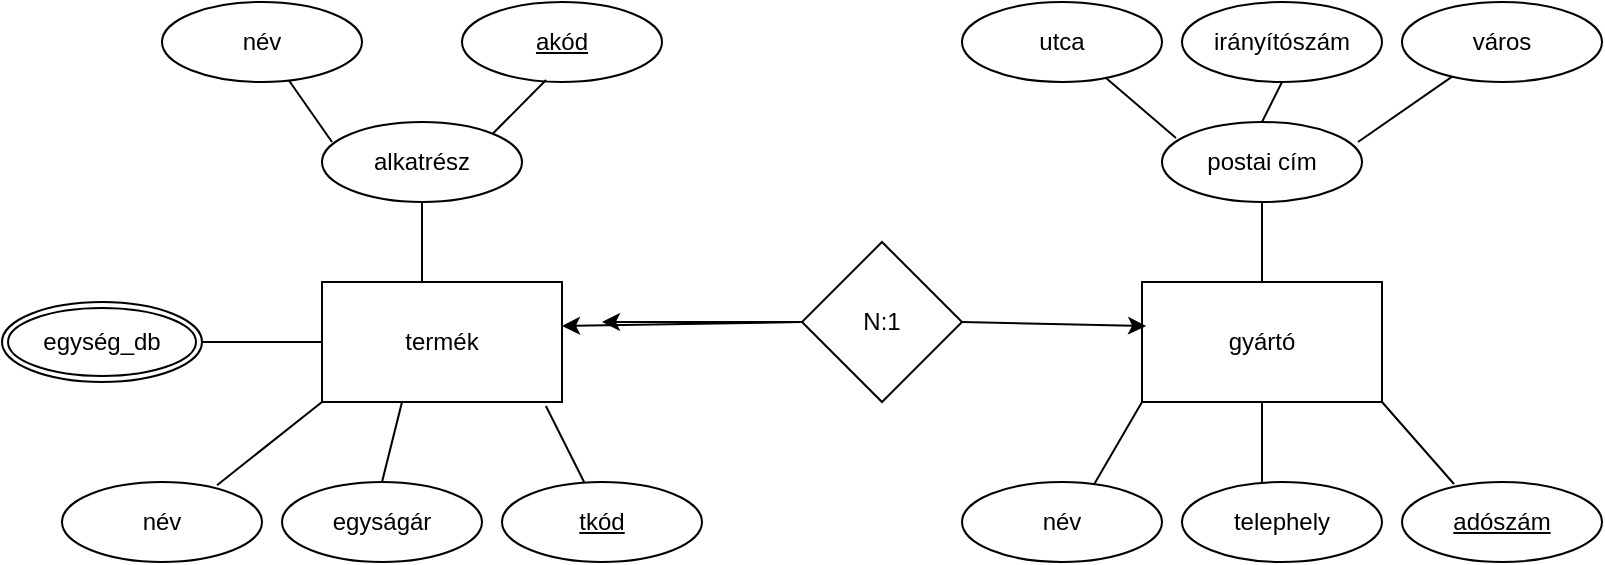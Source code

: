 <mxfile version="24.7.17">
  <diagram name="1 oldal" id="vmUsyePMQZYweRRiEQQP">
    <mxGraphModel grid="1" page="1" gridSize="10" guides="1" tooltips="1" connect="1" arrows="1" fold="1" pageScale="1" pageWidth="827" pageHeight="1169" math="0" shadow="0">
      <root>
        <mxCell id="0" />
        <mxCell id="1" parent="0" />
        <mxCell id="qFP3Wp-439jp2eT1_EQ2-5" value="gyártó" style="rounded=0;whiteSpace=wrap;html=1;" vertex="1" parent="1">
          <mxGeometry x="570" y="140" width="120" height="60" as="geometry" />
        </mxCell>
        <mxCell id="qFP3Wp-439jp2eT1_EQ2-6" value="N:1" style="rhombus;whiteSpace=wrap;html=1;" vertex="1" parent="1">
          <mxGeometry x="400" y="120" width="80" height="80" as="geometry" />
        </mxCell>
        <mxCell id="qFP3Wp-439jp2eT1_EQ2-10" value="termék" style="rounded=0;whiteSpace=wrap;html=1;" vertex="1" parent="1">
          <mxGeometry x="160" y="140" width="120" height="60" as="geometry" />
        </mxCell>
        <mxCell id="qFP3Wp-439jp2eT1_EQ2-12" value="név" style="ellipse;whiteSpace=wrap;html=1;" vertex="1" parent="1">
          <mxGeometry x="30" y="240" width="100" height="40" as="geometry" />
        </mxCell>
        <mxCell id="qFP3Wp-439jp2eT1_EQ2-14" value="egyságár" style="ellipse;whiteSpace=wrap;html=1;" vertex="1" parent="1">
          <mxGeometry x="140" y="240" width="100" height="40" as="geometry" />
        </mxCell>
        <mxCell id="qFP3Wp-439jp2eT1_EQ2-16" value="név" style="ellipse;whiteSpace=wrap;html=1;" vertex="1" parent="1">
          <mxGeometry x="480" y="240" width="100" height="40" as="geometry" />
        </mxCell>
        <mxCell id="qFP3Wp-439jp2eT1_EQ2-17" value="telephely" style="ellipse;whiteSpace=wrap;html=1;" vertex="1" parent="1">
          <mxGeometry x="590" y="240" width="100" height="40" as="geometry" />
        </mxCell>
        <mxCell id="qFP3Wp-439jp2eT1_EQ2-21" value="" style="endArrow=classic;html=1;rounded=0;exitX=1;exitY=0.5;exitDx=0;exitDy=0;entryX=0.017;entryY=0.367;entryDx=0;entryDy=0;entryPerimeter=0;" edge="1" parent="1" source="qFP3Wp-439jp2eT1_EQ2-6" target="qFP3Wp-439jp2eT1_EQ2-5">
          <mxGeometry width="50" height="50" relative="1" as="geometry">
            <mxPoint x="390" y="310" as="sourcePoint" />
            <mxPoint x="440" y="260" as="targetPoint" />
          </mxGeometry>
        </mxCell>
        <mxCell id="qFP3Wp-439jp2eT1_EQ2-22" value="" style="endArrow=classic;html=1;rounded=0;exitX=0;exitY=0.5;exitDx=0;exitDy=0;" edge="1" parent="1" source="qFP3Wp-439jp2eT1_EQ2-6">
          <mxGeometry width="50" height="50" relative="1" as="geometry">
            <mxPoint x="390" y="310" as="sourcePoint" />
            <mxPoint x="280" y="162" as="targetPoint" />
          </mxGeometry>
        </mxCell>
        <mxCell id="qFP3Wp-439jp2eT1_EQ2-23" value="" style="endArrow=classic;html=1;rounded=0;" edge="1" parent="1">
          <mxGeometry width="50" height="50" relative="1" as="geometry">
            <mxPoint x="400" y="160" as="sourcePoint" />
            <mxPoint x="300" y="160" as="targetPoint" />
          </mxGeometry>
        </mxCell>
        <mxCell id="qFP3Wp-439jp2eT1_EQ2-24" value="" style="endArrow=none;html=1;rounded=0;entryX=0;entryY=1;entryDx=0;entryDy=0;exitX=0.775;exitY=0.04;exitDx=0;exitDy=0;exitPerimeter=0;" edge="1" parent="1" source="qFP3Wp-439jp2eT1_EQ2-12" target="qFP3Wp-439jp2eT1_EQ2-10">
          <mxGeometry width="50" height="50" relative="1" as="geometry">
            <mxPoint x="120" y="230" as="sourcePoint" />
            <mxPoint x="440" y="260" as="targetPoint" />
          </mxGeometry>
        </mxCell>
        <mxCell id="qFP3Wp-439jp2eT1_EQ2-25" value="" style="endArrow=none;html=1;rounded=0;exitX=0.5;exitY=0;exitDx=0;exitDy=0;" edge="1" parent="1" source="qFP3Wp-439jp2eT1_EQ2-14">
          <mxGeometry width="50" height="50" relative="1" as="geometry">
            <mxPoint x="390" y="310" as="sourcePoint" />
            <mxPoint x="200" y="200" as="targetPoint" />
          </mxGeometry>
        </mxCell>
        <mxCell id="qFP3Wp-439jp2eT1_EQ2-27" value="" style="endArrow=none;html=1;rounded=0;exitX=0.933;exitY=1.033;exitDx=0;exitDy=0;exitPerimeter=0;entryX=0.388;entryY=0;entryDx=0;entryDy=0;entryPerimeter=0;" edge="1" parent="1" source="qFP3Wp-439jp2eT1_EQ2-10">
          <mxGeometry width="50" height="50" relative="1" as="geometry">
            <mxPoint x="390" y="310" as="sourcePoint" />
            <mxPoint x="291.04" y="240" as="targetPoint" />
          </mxGeometry>
        </mxCell>
        <mxCell id="qFP3Wp-439jp2eT1_EQ2-30" value="" style="endArrow=none;html=1;rounded=0;entryX=0;entryY=1;entryDx=0;entryDy=0;exitX=0.663;exitY=0.02;exitDx=0;exitDy=0;exitPerimeter=0;" edge="1" parent="1" source="qFP3Wp-439jp2eT1_EQ2-16" target="qFP3Wp-439jp2eT1_EQ2-5">
          <mxGeometry width="50" height="50" relative="1" as="geometry">
            <mxPoint x="390" y="310" as="sourcePoint" />
            <mxPoint x="440" y="260" as="targetPoint" />
          </mxGeometry>
        </mxCell>
        <mxCell id="qFP3Wp-439jp2eT1_EQ2-31" value="" style="endArrow=none;html=1;rounded=0;exitX=0.5;exitY=1;exitDx=0;exitDy=0;" edge="1" parent="1" source="qFP3Wp-439jp2eT1_EQ2-5">
          <mxGeometry width="50" height="50" relative="1" as="geometry">
            <mxPoint x="390" y="310" as="sourcePoint" />
            <mxPoint x="630" y="240" as="targetPoint" />
          </mxGeometry>
        </mxCell>
        <mxCell id="qFP3Wp-439jp2eT1_EQ2-32" value="" style="endArrow=none;html=1;rounded=0;exitX=1;exitY=1;exitDx=0;exitDy=0;entryX=0.325;entryY=0.02;entryDx=0;entryDy=0;entryPerimeter=0;" edge="1" parent="1" source="qFP3Wp-439jp2eT1_EQ2-5">
          <mxGeometry width="50" height="50" relative="1" as="geometry">
            <mxPoint x="390" y="310" as="sourcePoint" />
            <mxPoint x="726" y="241" as="targetPoint" />
          </mxGeometry>
        </mxCell>
        <mxCell id="qFP3Wp-439jp2eT1_EQ2-35" value="tkód" style="ellipse;whiteSpace=wrap;html=1;align=center;fontStyle=4;" vertex="1" parent="1">
          <mxGeometry x="250" y="240" width="100" height="40" as="geometry" />
        </mxCell>
        <mxCell id="qFP3Wp-439jp2eT1_EQ2-36" value="adószám" style="ellipse;whiteSpace=wrap;html=1;align=center;fontStyle=4;" vertex="1" parent="1">
          <mxGeometry x="700" y="240" width="100" height="40" as="geometry" />
        </mxCell>
        <mxCell id="qFP3Wp-439jp2eT1_EQ2-38" value="postai cím" style="ellipse;whiteSpace=wrap;html=1;align=center;" vertex="1" parent="1">
          <mxGeometry x="580" y="60" width="100" height="40" as="geometry" />
        </mxCell>
        <mxCell id="qFP3Wp-439jp2eT1_EQ2-39" value="utca" style="ellipse;whiteSpace=wrap;html=1;align=center;" vertex="1" parent="1">
          <mxGeometry x="480" width="100" height="40" as="geometry" />
        </mxCell>
        <mxCell id="qFP3Wp-439jp2eT1_EQ2-40" value="irányítószám" style="ellipse;whiteSpace=wrap;html=1;align=center;" vertex="1" parent="1">
          <mxGeometry x="590" width="100" height="40" as="geometry" />
        </mxCell>
        <mxCell id="qFP3Wp-439jp2eT1_EQ2-41" value="város" style="ellipse;whiteSpace=wrap;html=1;align=center;" vertex="1" parent="1">
          <mxGeometry x="700" width="100" height="40" as="geometry" />
        </mxCell>
        <mxCell id="qFP3Wp-439jp2eT1_EQ2-43" value="" style="endArrow=none;html=1;rounded=0;entryX=0.5;entryY=1;entryDx=0;entryDy=0;" edge="1" parent="1" target="qFP3Wp-439jp2eT1_EQ2-38">
          <mxGeometry width="50" height="50" relative="1" as="geometry">
            <mxPoint x="630" y="140" as="sourcePoint" />
            <mxPoint x="440" y="90" as="targetPoint" />
          </mxGeometry>
        </mxCell>
        <mxCell id="qFP3Wp-439jp2eT1_EQ2-46" value="alkatrész" style="ellipse;whiteSpace=wrap;html=1;align=center;" vertex="1" parent="1">
          <mxGeometry x="160" y="60" width="100" height="40" as="geometry" />
        </mxCell>
        <mxCell id="qFP3Wp-439jp2eT1_EQ2-47" value="név" style="ellipse;whiteSpace=wrap;html=1;align=center;" vertex="1" parent="1">
          <mxGeometry x="80" width="100" height="40" as="geometry" />
        </mxCell>
        <mxCell id="qFP3Wp-439jp2eT1_EQ2-48" value="akód" style="ellipse;whiteSpace=wrap;html=1;align=center;fontStyle=4;" vertex="1" parent="1">
          <mxGeometry x="230" width="100" height="40" as="geometry" />
        </mxCell>
        <mxCell id="qFP3Wp-439jp2eT1_EQ2-49" value="" style="endArrow=none;html=1;rounded=0;exitX=0.72;exitY=0.95;exitDx=0;exitDy=0;exitPerimeter=0;entryX=0.07;entryY=0.2;entryDx=0;entryDy=0;entryPerimeter=0;" edge="1" parent="1" source="qFP3Wp-439jp2eT1_EQ2-39" target="qFP3Wp-439jp2eT1_EQ2-38">
          <mxGeometry width="50" height="50" relative="1" as="geometry">
            <mxPoint x="390" y="140" as="sourcePoint" />
            <mxPoint x="440" y="90" as="targetPoint" />
          </mxGeometry>
        </mxCell>
        <mxCell id="qFP3Wp-439jp2eT1_EQ2-53" value="" style="endArrow=none;html=1;rounded=0;exitX=0.5;exitY=1;exitDx=0;exitDy=0;entryX=0.5;entryY=0;entryDx=0;entryDy=0;" edge="1" parent="1" source="qFP3Wp-439jp2eT1_EQ2-40" target="qFP3Wp-439jp2eT1_EQ2-38">
          <mxGeometry width="50" height="50" relative="1" as="geometry">
            <mxPoint x="420" y="110" as="sourcePoint" />
            <mxPoint x="440" y="90" as="targetPoint" />
          </mxGeometry>
        </mxCell>
        <mxCell id="qFP3Wp-439jp2eT1_EQ2-54" value="" style="endArrow=none;html=1;rounded=0;exitX=0.98;exitY=0.25;exitDx=0;exitDy=0;exitPerimeter=0;" edge="1" parent="1" source="qFP3Wp-439jp2eT1_EQ2-38" target="qFP3Wp-439jp2eT1_EQ2-41">
          <mxGeometry width="50" height="50" relative="1" as="geometry">
            <mxPoint x="680" y="70" as="sourcePoint" />
            <mxPoint x="730" y="20" as="targetPoint" />
          </mxGeometry>
        </mxCell>
        <mxCell id="qFP3Wp-439jp2eT1_EQ2-56" value="" style="endArrow=none;html=1;rounded=0;entryX=0.5;entryY=1;entryDx=0;entryDy=0;" edge="1" parent="1" target="qFP3Wp-439jp2eT1_EQ2-46">
          <mxGeometry width="50" height="50" relative="1" as="geometry">
            <mxPoint x="210" y="140" as="sourcePoint" />
            <mxPoint x="260" y="90" as="targetPoint" />
          </mxGeometry>
        </mxCell>
        <mxCell id="qFP3Wp-439jp2eT1_EQ2-57" value="egység_db" style="ellipse;shape=doubleEllipse;margin=3;whiteSpace=wrap;html=1;align=center;" vertex="1" parent="1">
          <mxGeometry y="150" width="100" height="40" as="geometry" />
        </mxCell>
        <mxCell id="qFP3Wp-439jp2eT1_EQ2-58" value="" style="endArrow=none;html=1;rounded=0;entryX=0;entryY=0.5;entryDx=0;entryDy=0;" edge="1" parent="1" target="qFP3Wp-439jp2eT1_EQ2-10">
          <mxGeometry width="50" height="50" relative="1" as="geometry">
            <mxPoint x="100" y="170" as="sourcePoint" />
            <mxPoint x="156" y="164" as="targetPoint" />
          </mxGeometry>
        </mxCell>
        <mxCell id="qFP3Wp-439jp2eT1_EQ2-59" value="" style="endArrow=none;html=1;rounded=0;entryX=0.42;entryY=0.975;entryDx=0;entryDy=0;entryPerimeter=0;exitX=1;exitY=0;exitDx=0;exitDy=0;" edge="1" parent="1" source="qFP3Wp-439jp2eT1_EQ2-46" target="qFP3Wp-439jp2eT1_EQ2-48">
          <mxGeometry width="50" height="50" relative="1" as="geometry">
            <mxPoint x="240" y="60" as="sourcePoint" />
            <mxPoint x="290" y="10" as="targetPoint" />
          </mxGeometry>
        </mxCell>
        <mxCell id="qFP3Wp-439jp2eT1_EQ2-60" value="" style="endArrow=none;html=1;rounded=0;" edge="1" parent="1" target="qFP3Wp-439jp2eT1_EQ2-47">
          <mxGeometry width="50" height="50" relative="1" as="geometry">
            <mxPoint x="165" y="70" as="sourcePoint" />
            <mxPoint x="215" y="20" as="targetPoint" />
          </mxGeometry>
        </mxCell>
      </root>
    </mxGraphModel>
  </diagram>
</mxfile>
